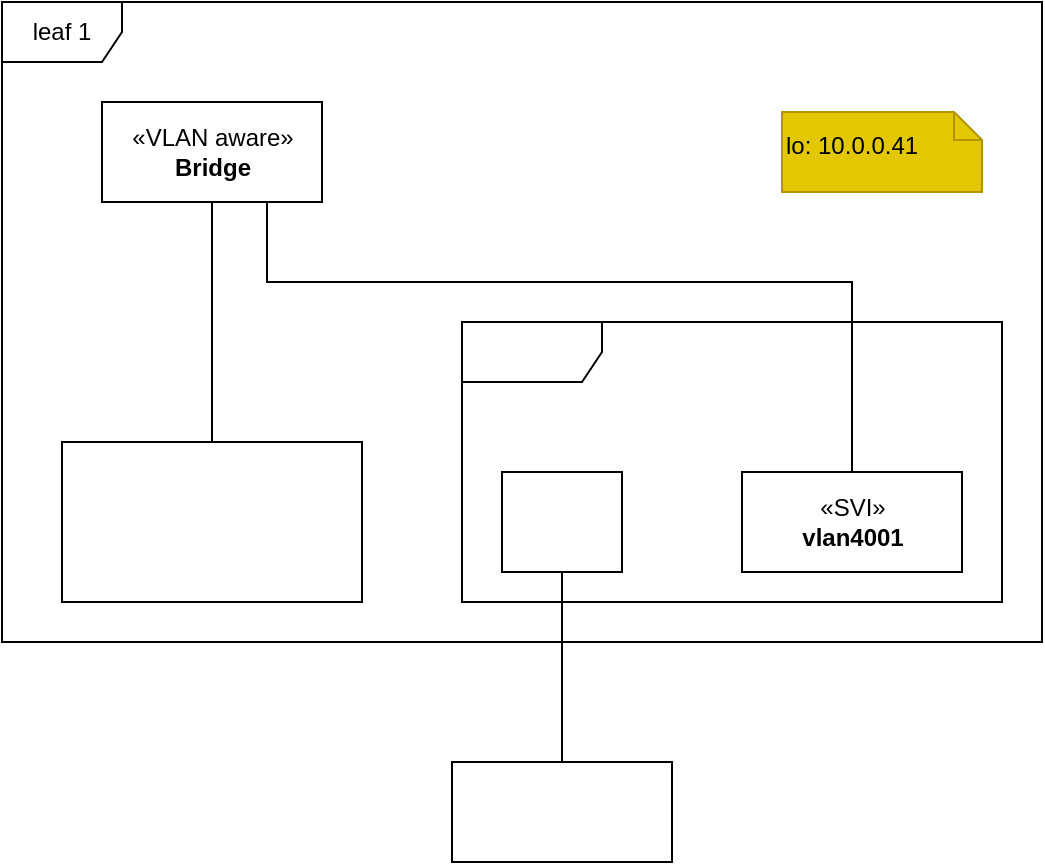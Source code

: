 <mxfile version="13.1.3">
    <diagram id="6hGFLwfOUW9BJ-s0fimq" name="Page-1">
        <mxGraphModel dx="1702" dy="1131" grid="1" gridSize="10" guides="1" tooltips="1" connect="1" arrows="1" fold="1" page="1" pageScale="1" pageWidth="827" pageHeight="1169" math="0" shadow="0">
            <root>
                <mxCell id="0"/>
                <mxCell id="1" parent="0"/>
                <mxCell id="3" value="leaf 1" style="shape=umlFrame;whiteSpace=wrap;html=1;" vertex="1" parent="1">
                    <mxGeometry x="120" y="380" width="520" height="320" as="geometry"/>
                </mxCell>
                <mxCell id="17" style="edgeStyle=orthogonalEdgeStyle;rounded=0;orthogonalLoop=1;jettySize=auto;html=1;exitX=0.75;exitY=1;exitDx=0;exitDy=0;entryX=0.5;entryY=0;entryDx=0;entryDy=0;fontColor=#FFFFFF;endArrow=none;endFill=0;" edge="1" parent="1" source="7" target="14">
                    <mxGeometry relative="1" as="geometry">
                        <Array as="points">
                            <mxPoint x="253" y="520"/>
                            <mxPoint x="545" y="520"/>
                        </Array>
                    </mxGeometry>
                </mxCell>
                <mxCell id="21" value="" style="edgeStyle=orthogonalEdgeStyle;rounded=0;orthogonalLoop=1;jettySize=auto;html=1;fontColor=#FFFFFF;entryX=0.5;entryY=0;entryDx=0;entryDy=0;endArrow=none;endFill=0;" edge="1" parent="1" source="7" target="9">
                    <mxGeometry relative="1" as="geometry">
                        <mxPoint x="225" y="560" as="targetPoint"/>
                    </mxGeometry>
                </mxCell>
                <mxCell id="7" value="«VLAN aware»&lt;br&gt;&lt;b&gt;Bridge&lt;/b&gt;" style="html=1;" vertex="1" parent="1">
                    <mxGeometry x="170" y="430" width="110" height="50" as="geometry"/>
                </mxCell>
                <mxCell id="8" value="lo: 10.0.0.41" style="shape=note;whiteSpace=wrap;html=1;size=14;verticalAlign=middle;align=left;spacingTop=-6;fillColor=#e3c800;strokeColor=#B09500;fontColor=#000000;" vertex="1" parent="1">
                    <mxGeometry x="510" y="435" width="100" height="40" as="geometry"/>
                </mxCell>
                <mxCell id="9" value="&lt;font color=&quot;#ffffff&quot;&gt;vni104001&lt;br&gt;&lt;br&gt;VXLAN-Interface&lt;br&gt;VTEP-Endpoint: 10.0.0.41&lt;br&gt;&lt;/font&gt;" style="html=1;fontColor=#000000;align=center;labelPosition=center;verticalLabelPosition=middle;verticalAlign=middle;" vertex="1" parent="1">
                    <mxGeometry x="150" y="600" width="150" height="80" as="geometry"/>
                </mxCell>
                <mxCell id="12" value="vrf 104001" style="shape=umlFrame;whiteSpace=wrap;html=1;fontColor=#FFFFFF;align=left;width=70;height=30;" vertex="1" parent="1">
                    <mxGeometry x="350" y="540" width="270" height="140" as="geometry"/>
                </mxCell>
                <mxCell id="18" style="edgeStyle=orthogonalEdgeStyle;rounded=0;orthogonalLoop=1;jettySize=auto;html=1;exitX=0.5;exitY=1;exitDx=0;exitDy=0;entryX=0.5;entryY=0;entryDx=0;entryDy=0;fontColor=#FFFFFF;endArrow=none;endFill=0;" edge="1" parent="1" source="13" target="16">
                    <mxGeometry relative="1" as="geometry"/>
                </mxCell>
                <mxCell id="13" value="swp1" style="html=1;fontColor=#FFFFFF;align=center;" vertex="1" parent="1">
                    <mxGeometry x="370" y="615" width="60" height="50" as="geometry"/>
                </mxCell>
                <mxCell id="14" value="«SVI»&lt;br&gt;&lt;b&gt;vlan4001&lt;/b&gt;" style="html=1;" vertex="1" parent="1">
                    <mxGeometry x="490" y="615" width="110" height="50" as="geometry"/>
                </mxCell>
                <mxCell id="16" value="Device 1" style="html=1;fontColor=#FFFFFF;align=center;" vertex="1" parent="1">
                    <mxGeometry x="345" y="760" width="110" height="50" as="geometry"/>
                </mxCell>
            </root>
        </mxGraphModel>
    </diagram>
</mxfile>